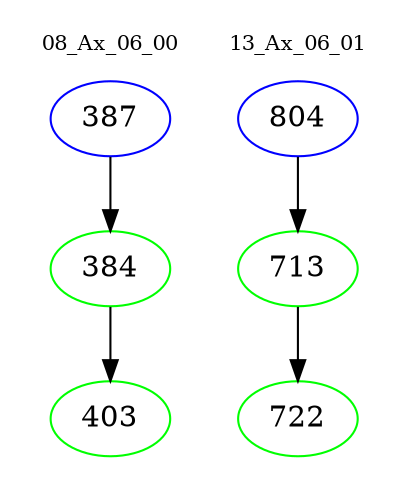 digraph{
subgraph cluster_0 {
color = white
label = "08_Ax_06_00";
fontsize=10;
T0_387 [label="387", color="blue"]
T0_387 -> T0_384 [color="black"]
T0_384 [label="384", color="green"]
T0_384 -> T0_403 [color="black"]
T0_403 [label="403", color="green"]
}
subgraph cluster_1 {
color = white
label = "13_Ax_06_01";
fontsize=10;
T1_804 [label="804", color="blue"]
T1_804 -> T1_713 [color="black"]
T1_713 [label="713", color="green"]
T1_713 -> T1_722 [color="black"]
T1_722 [label="722", color="green"]
}
}
